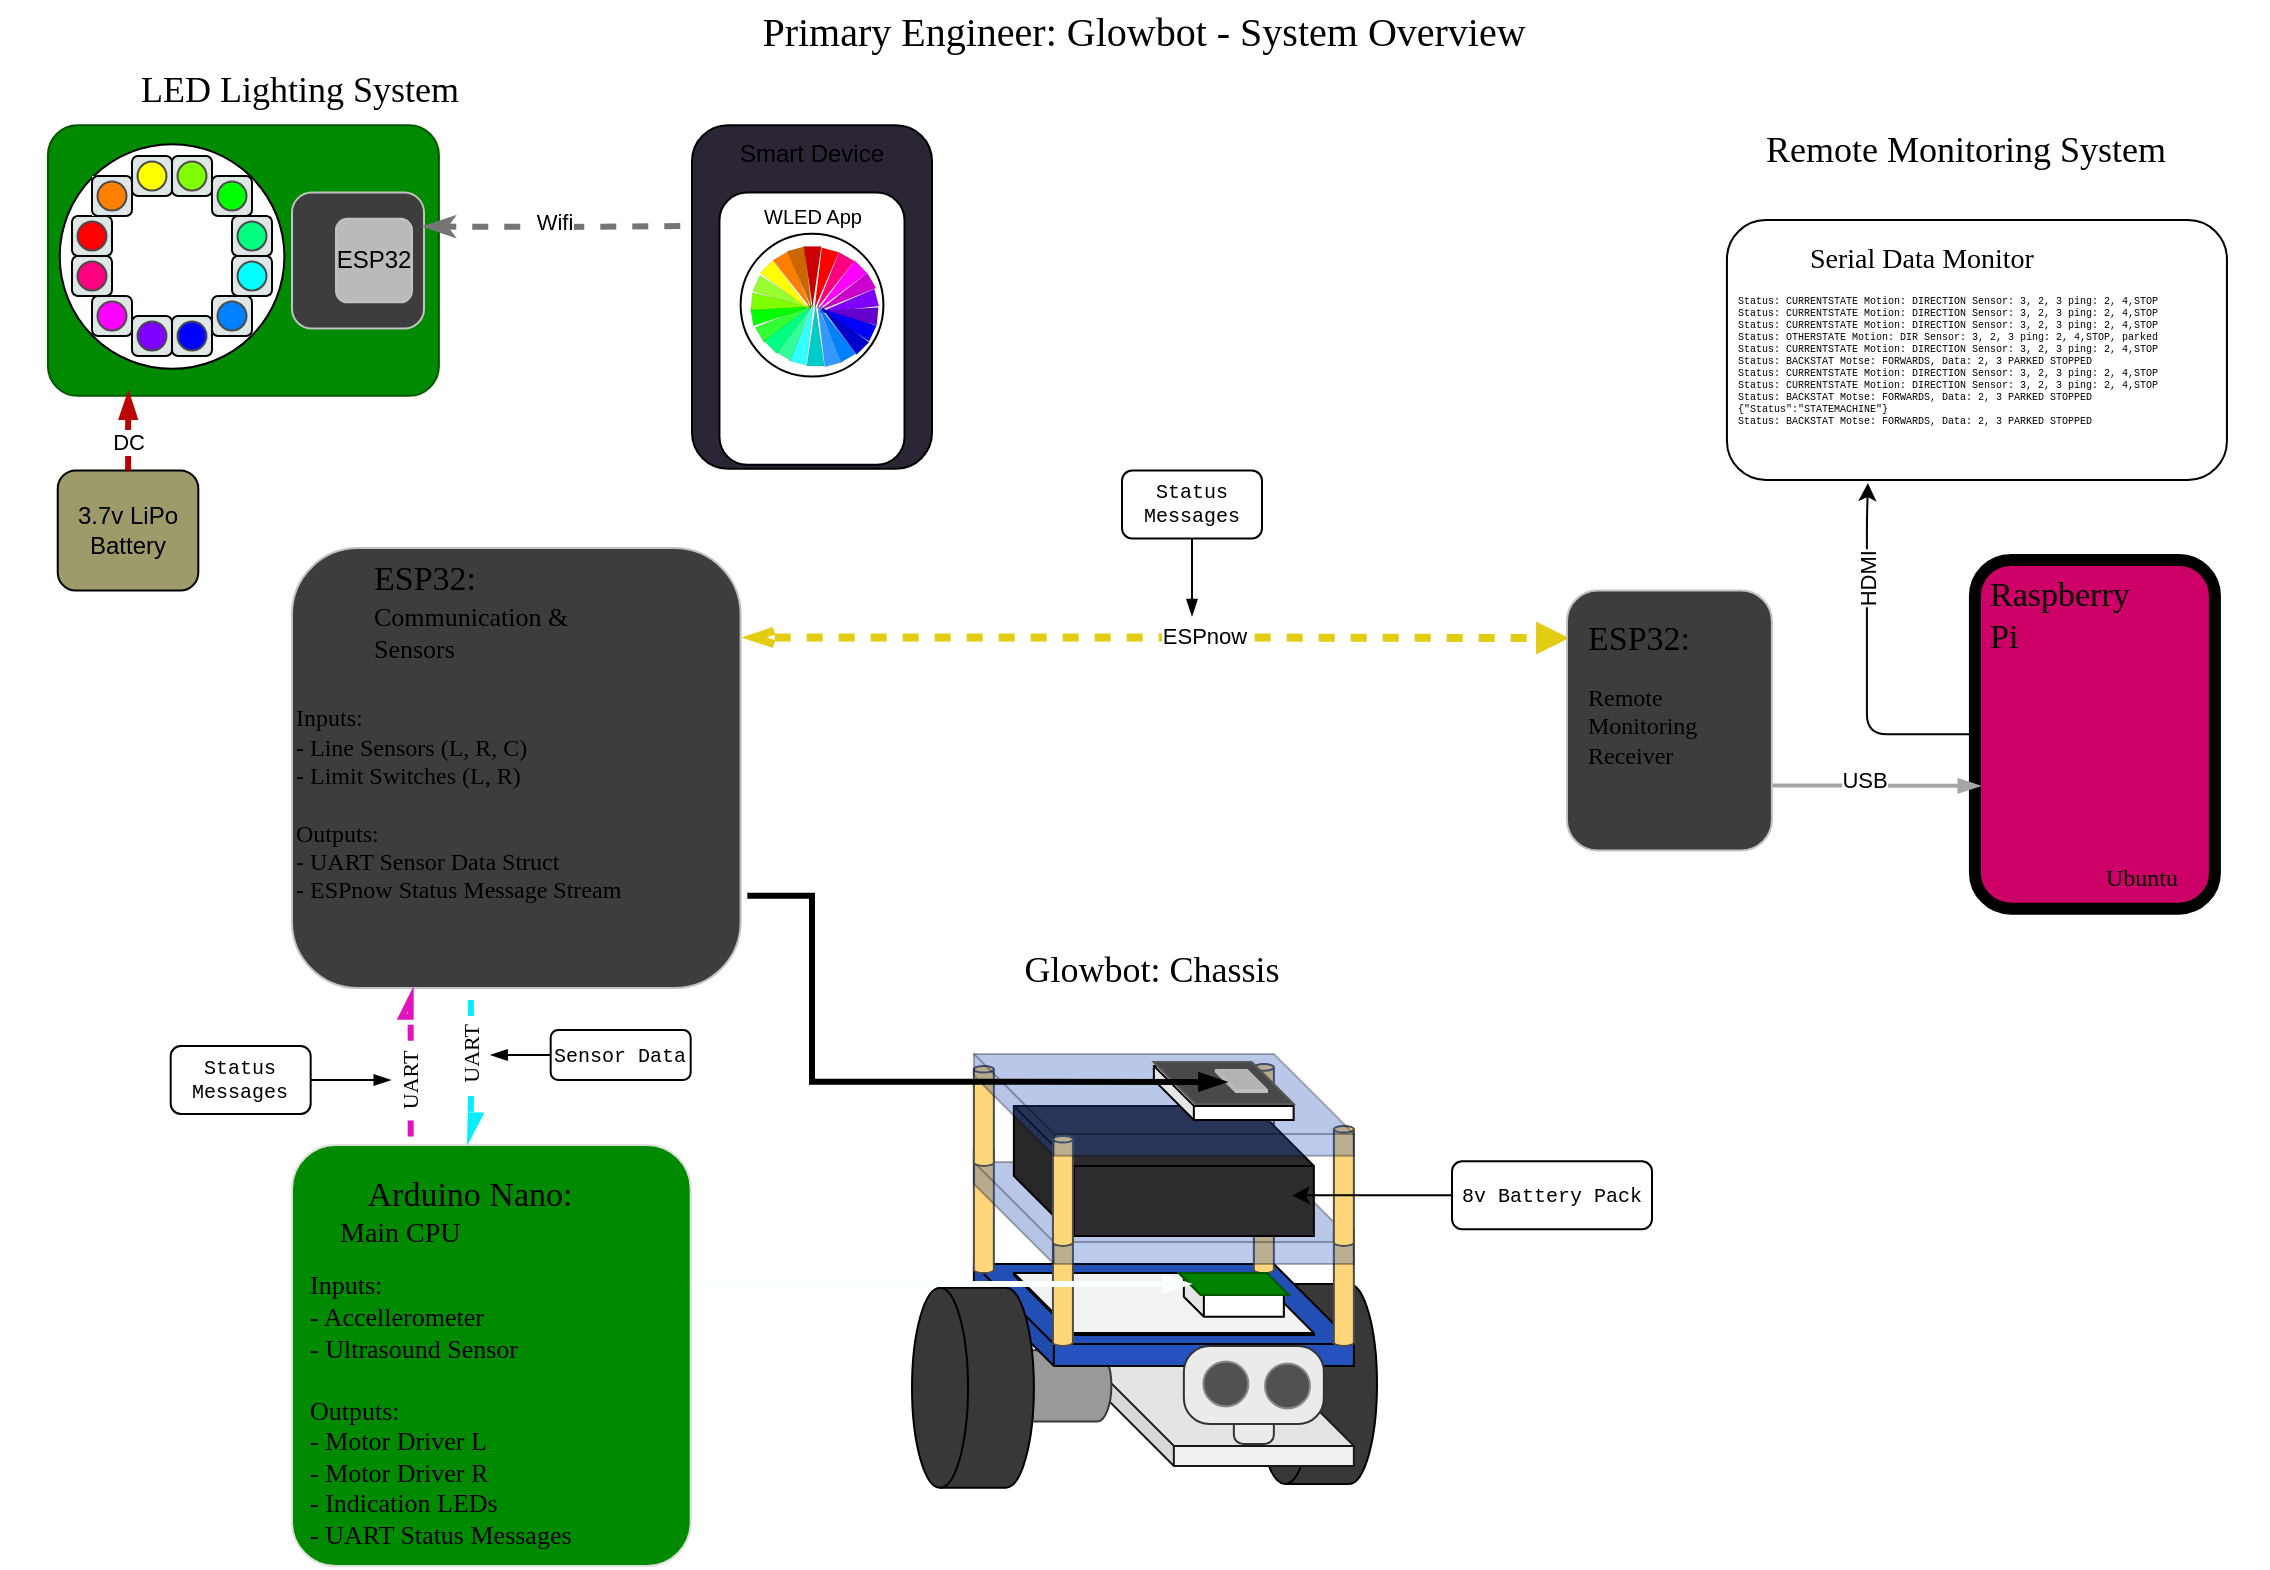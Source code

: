 <mxfile version="24.4.6" type="device">
  <diagram name="Page-1" id="kp0JC-Of2aQB0llJ-Caa">
    <mxGraphModel dx="2060" dy="1190" grid="1" gridSize="10" guides="1" tooltips="1" connect="1" arrows="1" fold="1" page="1" pageScale="1" pageWidth="1169" pageHeight="827" math="0" shadow="0">
      <root>
        <mxCell id="0" />
        <mxCell id="1" parent="0" />
        <mxCell id="7EvMhhE8N4hQV2VRQOdt-39" value="Glowbot: Chassis" style="text;html=1;align=center;verticalAlign=middle;whiteSpace=wrap;rounded=0;fontSize=18;fontFamily=Lucida Console;" parent="1" vertex="1">
          <mxGeometry x="490" y="480.0" width="220.12" height="30" as="geometry" />
        </mxCell>
        <mxCell id="7EvMhhE8N4hQV2VRQOdt-40" value="Remote Monitoring System" style="text;html=1;align=center;verticalAlign=middle;whiteSpace=wrap;rounded=0;fontSize=18;fontFamily=Lucida Console;" parent="1" vertex="1">
          <mxGeometry x="857.47" y="70" width="300" height="30" as="geometry" />
        </mxCell>
        <mxCell id="7EvMhhE8N4hQV2VRQOdt-41" value="" style="rounded=1;whiteSpace=wrap;html=1;fillColor=#008a00;fontColor=#ffffff;strokeColor=#dedede;arcSize=11;" parent="1" vertex="1">
          <mxGeometry x="170" y="582.53" width="199.34" height="210.53" as="geometry" />
        </mxCell>
        <mxCell id="7EvMhhE8N4hQV2VRQOdt-42" value="Arduino Nano:" style="text;html=1;align=center;verticalAlign=middle;whiteSpace=wrap;rounded=0;fontSize=17;fontFamily=Lucida Console;" parent="1" vertex="1">
          <mxGeometry x="179.34" y="592.64" width="160.06" height="30" as="geometry" />
        </mxCell>
        <mxCell id="7EvMhhE8N4hQV2VRQOdt-43" value="Inputs:&lt;div style=&quot;font-size: 13px;&quot;&gt;- Accellerometer&lt;/div&gt;&lt;div style=&quot;font-size: 13px;&quot;&gt;- Ultrasound Sensor&lt;/div&gt;&lt;div style=&quot;font-size: 13px;&quot;&gt;&lt;br&gt;&lt;/div&gt;&lt;div style=&quot;font-size: 13px;&quot;&gt;Outputs:&lt;/div&gt;&lt;div style=&quot;font-size: 13px;&quot;&gt;- Motor Driver L&lt;/div&gt;&lt;div style=&quot;font-size: 13px;&quot;&gt;- Motor Driver R&lt;/div&gt;&lt;div style=&quot;font-size: 13px;&quot;&gt;- Indication LEDs&lt;/div&gt;&lt;div style=&quot;font-size: 13px;&quot;&gt;- UART Status Messages&lt;/div&gt;" style="text;html=1;align=left;verticalAlign=middle;whiteSpace=wrap;rounded=0;fontSize=13;fontFamily=Lucida Console;" parent="1" vertex="1">
          <mxGeometry x="176.83" y="647.7" width="180" height="135.25" as="geometry" />
        </mxCell>
        <mxCell id="7EvMhhE8N4hQV2VRQOdt-75" style="edgeStyle=orthogonalEdgeStyle;rounded=1;orthogonalLoop=1;jettySize=auto;html=1;exitX=1.01;exitY=0.203;exitDx=0;exitDy=0;entryX=0.01;entryY=0.183;entryDx=0;entryDy=0;exitPerimeter=0;entryPerimeter=0;strokeWidth=4;endArrow=block;endFill=1;startArrow=openThin;startFill=0;strokeColor=#E2CD12;jumpStyle=none;curved=0;flowAnimation=1;shadow=0;" parent="1" source="7EvMhhE8N4hQV2VRQOdt-44" target="7EvMhhE8N4hQV2VRQOdt-56" edge="1">
          <mxGeometry relative="1" as="geometry">
            <mxPoint x="787.47" y="339" as="targetPoint" />
          </mxGeometry>
        </mxCell>
        <mxCell id="7EvMhhE8N4hQV2VRQOdt-76" value="ESPnow" style="edgeLabel;html=1;align=center;verticalAlign=middle;resizable=0;points=[];" parent="7EvMhhE8N4hQV2VRQOdt-75" vertex="1" connectable="0">
          <mxGeometry x="0.116" y="1" relative="1" as="geometry">
            <mxPoint as="offset" />
          </mxGeometry>
        </mxCell>
        <mxCell id="7EvMhhE8N4hQV2VRQOdt-44" value="" style="rounded=1;whiteSpace=wrap;html=1;strokeColor=#C2C2C2;fillColor=#3D3D3D;" parent="1" vertex="1">
          <mxGeometry x="170" y="284.06" width="224.31" height="220" as="geometry" />
        </mxCell>
        <mxCell id="7EvMhhE8N4hQV2VRQOdt-45" value="ESP32:&amp;nbsp;" style="text;html=1;align=left;verticalAlign=middle;whiteSpace=wrap;rounded=0;fontSize=17;fontFamily=Lucida Console;" parent="1" vertex="1">
          <mxGeometry x="209.34" y="284.7" width="114.97" height="30" as="geometry" />
        </mxCell>
        <mxCell id="7EvMhhE8N4hQV2VRQOdt-46" value="Main CPU" style="text;html=1;align=left;verticalAlign=middle;whiteSpace=wrap;rounded=0;fontSize=14;fontFamily=Lucida Console;" parent="1" vertex="1">
          <mxGeometry x="192" y="616.64" width="100" height="20.53" as="geometry" />
        </mxCell>
        <mxCell id="7EvMhhE8N4hQV2VRQOdt-47" value="Communication &amp;amp; Sensors" style="text;html=1;align=left;verticalAlign=middle;whiteSpace=wrap;rounded=0;fontSize=13;fontFamily=Lucida Console;" parent="1" vertex="1">
          <mxGeometry x="209.34" y="315.42" width="100" height="20.53" as="geometry" />
        </mxCell>
        <mxCell id="7EvMhhE8N4hQV2VRQOdt-48" value="&lt;font style=&quot;font-size: 12px;&quot;&gt;Inputs:&lt;/font&gt;&lt;div style=&quot;font-size: 12px;&quot;&gt;&lt;font style=&quot;font-size: 12px;&quot;&gt;- Line Sensors (L, R, C&lt;/font&gt;&lt;span style=&quot;background-color: initial;&quot;&gt;)&lt;/span&gt;&lt;/div&gt;&lt;div style=&quot;font-size: 12px;&quot;&gt;&lt;font style=&quot;font-size: 12px;&quot;&gt;- Limit Switches (L, R)&lt;/font&gt;&lt;/div&gt;&lt;div style=&quot;font-size: 12px;&quot;&gt;&lt;br style=&quot;font-size: 12px;&quot;&gt;&lt;/div&gt;&lt;div style=&quot;font-size: 12px;&quot;&gt;Outputs:&lt;/div&gt;&lt;div style=&quot;font-size: 12px;&quot;&gt;- UART Sensor Data Struct&lt;/div&gt;&lt;div style=&quot;font-size: 12px;&quot;&gt;- ESPnow Status Message Stream&lt;/div&gt;" style="text;html=1;align=left;verticalAlign=middle;whiteSpace=wrap;rounded=0;fontSize=12;fontFamily=Lucida Console;" parent="1" vertex="1">
          <mxGeometry x="170" y="344.75" width="225.33" height="135.25" as="geometry" />
        </mxCell>
        <mxCell id="7EvMhhE8N4hQV2VRQOdt-49" value="" style="rounded=1;whiteSpace=wrap;html=1;" parent="1" vertex="1">
          <mxGeometry x="887.47" y="120" width="250" height="130" as="geometry" />
        </mxCell>
        <mxCell id="7EvMhhE8N4hQV2VRQOdt-50" value="Serial Data Monitor" style="text;html=1;align=left;verticalAlign=middle;whiteSpace=wrap;rounded=0;fontSize=14;fontFamily=Lucida Console;" parent="1" vertex="1">
          <mxGeometry x="927.47" y="130" width="190" height="20.53" as="geometry" />
        </mxCell>
        <mxCell id="7EvMhhE8N4hQV2VRQOdt-52" value="Status: CURRENTSTATE Motion: DIRECTION Sensor: 3, 2, 3 ping: 2, 4,STOP&lt;div&gt;Status: CURRENTSTATE Motion: DIRECTION Sensor: 3, 2, 3 ping: 2, 4,STOP&lt;br&gt;&lt;/div&gt;&lt;div&gt;Status: CURRENTSTATE Motion: DIRECTION Sensor: 3, 2, 3 ping: 2, 4,STOP&lt;br&gt;&lt;/div&gt;&lt;div&gt;Status: OTHERSTATE Motion: DIR Sensor: 3, 2, 3 ping: 2, 4,STOP, parked&lt;br&gt;&lt;/div&gt;&lt;div&gt;Status: CURRENTSTATE Motion: DIRECTION Sensor: 3, 2, 3 ping: 2, 4,STOP&lt;br&gt;&lt;/div&gt;&lt;div&gt;Status: BACKSTAT Motse: FORWARDS, Data: 2, 3 PARKED STOPPED&lt;/div&gt;&lt;div&gt;Status: CURRENTSTATE Motion: DIRECTION Sensor: 3, 2, 3 ping: 2, 4,STOP&lt;br&gt;&lt;/div&gt;&lt;div&gt;Status: CURRENTSTATE Motion: DIRECTION Sensor: 3, 2, 3 ping: 2, 4,STOP&lt;br&gt;Status: BACKSTAT Motse: FORWARDS, Data: 2, 3 PARKED STOPPED&lt;br&gt;&lt;/div&gt;&lt;div&gt;{&quot;Status&quot;:&quot;STATEMACHINE&quot;}&lt;/div&gt;&lt;div&gt;Status: BACKSTAT Motse: FORWARDS, Data: 2, 3 PARKED STOPPED&lt;br&gt;&lt;/div&gt;" style="text;html=1;align=left;verticalAlign=top;whiteSpace=wrap;rounded=0;fontFamily=Courier New;fontSize=5;" parent="1" vertex="1">
          <mxGeometry x="891.47" y="150.53" width="240" height="70" as="geometry" />
        </mxCell>
        <mxCell id="7EvMhhE8N4hQV2VRQOdt-53" value="" style="rounded=1;whiteSpace=wrap;html=1;fillColor=#CC0066;strokeWidth=6;" parent="1" vertex="1">
          <mxGeometry x="1011.47" y="290" width="120" height="174.32" as="geometry" />
        </mxCell>
        <mxCell id="7EvMhhE8N4hQV2VRQOdt-54" value="Raspberry&lt;div&gt;Pi&lt;/div&gt;" style="text;html=1;align=left;verticalAlign=middle;whiteSpace=wrap;rounded=0;fontSize=17;fontFamily=Lucida Console;" parent="1" vertex="1">
          <mxGeometry x="1017.47" y="305.26" width="100" height="25.95" as="geometry" />
        </mxCell>
        <mxCell id="7EvMhhE8N4hQV2VRQOdt-55" value="Ubuntu" style="text;html=1;align=left;verticalAlign=middle;whiteSpace=wrap;rounded=0;fontSize=12;fontFamily=Lucida Console;" parent="1" vertex="1">
          <mxGeometry x="1075.47" y="433.84" width="56" height="30" as="geometry" />
        </mxCell>
        <mxCell id="7EvMhhE8N4hQV2VRQOdt-77" style="edgeStyle=orthogonalEdgeStyle;rounded=1;orthogonalLoop=1;jettySize=auto;html=1;exitX=1;exitY=0.75;exitDx=0;exitDy=0;curved=0;strokeWidth=2;endArrow=blockThin;endFill=1;entryX=0.021;entryY=0.648;entryDx=0;entryDy=0;entryPerimeter=0;strokeColor=#A6A6A6;" parent="1" source="7EvMhhE8N4hQV2VRQOdt-56" target="7EvMhhE8N4hQV2VRQOdt-53" edge="1">
          <mxGeometry relative="1" as="geometry" />
        </mxCell>
        <mxCell id="7EvMhhE8N4hQV2VRQOdt-78" value="USB" style="edgeLabel;html=1;align=center;verticalAlign=middle;resizable=0;points=[];" parent="7EvMhhE8N4hQV2VRQOdt-77" vertex="1" connectable="0">
          <mxGeometry x="-0.098" y="2" relative="1" as="geometry">
            <mxPoint x="-1" y="-1" as="offset" />
          </mxGeometry>
        </mxCell>
        <mxCell id="7EvMhhE8N4hQV2VRQOdt-56" value="" style="rounded=1;whiteSpace=wrap;html=1;strokeColor=#C2C2C2;fillColor=#3D3D3D;" parent="1" vertex="1">
          <mxGeometry x="807.47" y="305.26" width="102.48" height="130" as="geometry" />
        </mxCell>
        <mxCell id="7EvMhhE8N4hQV2VRQOdt-57" value="ESP32:&amp;nbsp;" style="text;html=1;align=left;verticalAlign=middle;whiteSpace=wrap;rounded=0;fontSize=17;fontFamily=Lucida Console;" parent="1" vertex="1">
          <mxGeometry x="816.23" y="315.26" width="84.97" height="30" as="geometry" />
        </mxCell>
        <mxCell id="7EvMhhE8N4hQV2VRQOdt-58" value="Remote Monitoring Receiver" style="text;html=1;align=left;verticalAlign=middle;whiteSpace=wrap;rounded=0;fontSize=12;fontFamily=Lucida Console;" parent="1" vertex="1">
          <mxGeometry x="816.23" y="345.26" width="90" height="54.58" as="geometry" />
        </mxCell>
        <mxCell id="7EvMhhE8N4hQV2VRQOdt-61" value="" style="rounded=1;whiteSpace=wrap;html=1;fillColor=#008a00;fontColor=#ffffff;strokeColor=#005700;arcSize=11;" parent="1" vertex="1">
          <mxGeometry x="47.97" y="72.63" width="195.47" height="135.27" as="geometry" />
        </mxCell>
        <mxCell id="7EvMhhE8N4hQV2VRQOdt-62" value="" style="ellipse;whiteSpace=wrap;html=1;aspect=fixed;" parent="1" vertex="1">
          <mxGeometry x="53.87" y="82.1" width="112.33" height="112.33" as="geometry" />
        </mxCell>
        <mxCell id="7EvMhhE8N4hQV2VRQOdt-63" value="3.7v LiPo Battery" style="rounded=1;whiteSpace=wrap;html=1;fillColor=#9E9B6B;" parent="1" vertex="1">
          <mxGeometry x="52.87" y="245.26" width="70.29" height="60" as="geometry" />
        </mxCell>
        <mxCell id="7EvMhhE8N4hQV2VRQOdt-68" value="UART" style="edgeStyle=orthogonalEdgeStyle;rounded=0;orthogonalLoop=1;jettySize=auto;html=1;entryX=0.439;entryY=1.002;entryDx=0;entryDy=0;entryPerimeter=0;strokeWidth=3;strokeColor=#e212bc;endArrow=async;endFill=0;fontFamily=Lucida Console;horizontal=0;curved=1;flowAnimation=1;" parent="1" edge="1">
          <mxGeometry x="-0.127" relative="1" as="geometry">
            <mxPoint x="229.342" y="584.12" as="sourcePoint" />
            <mxPoint x="229.342" y="506" as="targetPoint" />
            <mxPoint as="offset" />
          </mxGeometry>
        </mxCell>
        <mxCell id="7EvMhhE8N4hQV2VRQOdt-69" value="UART" style="edgeStyle=orthogonalEdgeStyle;rounded=0;orthogonalLoop=1;jettySize=auto;html=1;strokeWidth=3;strokeColor=#05EEFF;endArrow=async;endFill=0;fontFamily=Lucida Console;horizontal=0;curved=1;exitX=0.25;exitY=1;exitDx=0;exitDy=0;flowAnimation=1;" parent="1" edge="1">
          <mxGeometry x="-0.127" relative="1" as="geometry">
            <mxPoint x="259.322" y="503.97" as="sourcePoint" />
            <mxPoint x="259.08" y="580" as="targetPoint" />
            <mxPoint as="offset" />
          </mxGeometry>
        </mxCell>
        <mxCell id="7EvMhhE8N4hQV2VRQOdt-71" style="edgeStyle=orthogonalEdgeStyle;rounded=0;orthogonalLoop=1;jettySize=auto;html=1;endArrow=blockThin;endFill=1;" parent="1" source="7EvMhhE8N4hQV2VRQOdt-70" edge="1">
          <mxGeometry relative="1" as="geometry">
            <mxPoint x="219.34" y="550" as="targetPoint" />
          </mxGeometry>
        </mxCell>
        <mxCell id="7EvMhhE8N4hQV2VRQOdt-70" value="Status Messages" style="rounded=1;whiteSpace=wrap;html=1;fontFamily=Courier New;fontSize=10;" parent="1" vertex="1">
          <mxGeometry x="109.34" y="533" width="70" height="34" as="geometry" />
        </mxCell>
        <mxCell id="7EvMhhE8N4hQV2VRQOdt-74" style="edgeStyle=orthogonalEdgeStyle;rounded=0;orthogonalLoop=1;jettySize=auto;html=1;strokeColor=default;align=center;verticalAlign=middle;fontFamily=Helvetica;fontSize=11;fontColor=default;labelBackgroundColor=default;endArrow=blockThin;endFill=1;" parent="1" source="7EvMhhE8N4hQV2VRQOdt-72" edge="1">
          <mxGeometry relative="1" as="geometry">
            <mxPoint x="269.34" y="537.5" as="targetPoint" />
          </mxGeometry>
        </mxCell>
        <mxCell id="7EvMhhE8N4hQV2VRQOdt-72" value="Sensor Data" style="rounded=1;whiteSpace=wrap;html=1;fontFamily=Courier New;fontSize=10;" parent="1" vertex="1">
          <mxGeometry x="299.34" y="525" width="70" height="25" as="geometry" />
        </mxCell>
        <mxCell id="7EvMhhE8N4hQV2VRQOdt-79" style="edgeStyle=orthogonalEdgeStyle;rounded=1;orthogonalLoop=1;jettySize=auto;html=1;entryX=0.282;entryY=1.012;entryDx=0;entryDy=0;entryPerimeter=0;curved=0;" parent="1" source="7EvMhhE8N4hQV2VRQOdt-53" target="7EvMhhE8N4hQV2VRQOdt-49" edge="1">
          <mxGeometry relative="1" as="geometry">
            <Array as="points">
              <mxPoint x="957.47" y="377" />
              <mxPoint x="957.47" y="270" />
              <mxPoint x="958.47" y="270" />
            </Array>
          </mxGeometry>
        </mxCell>
        <mxCell id="7EvMhhE8N4hQV2VRQOdt-80" value="HDMI" style="edgeLabel;html=1;align=center;verticalAlign=middle;resizable=0;points=[];horizontal=0;" parent="7EvMhhE8N4hQV2VRQOdt-79" vertex="1" connectable="0">
          <mxGeometry x="0.455" relative="1" as="geometry">
            <mxPoint as="offset" />
          </mxGeometry>
        </mxCell>
        <mxCell id="7EvMhhE8N4hQV2VRQOdt-81" value="" style="rounded=1;whiteSpace=wrap;html=1;strokeColor=#C2C2C2;fillColor=#3D3D3D;" parent="1" vertex="1">
          <mxGeometry x="170" y="106.27" width="66" height="68" as="geometry" />
        </mxCell>
        <mxCell id="7EvMhhE8N4hQV2VRQOdt-82" value="ESP32" style="rounded=1;whiteSpace=wrap;html=1;strokeColor=#C2C2C2;fillColor=#BABABA;" parent="1" vertex="1">
          <mxGeometry x="192" y="119.4" width="38" height="41.73" as="geometry" />
        </mxCell>
        <mxCell id="7EvMhhE8N4hQV2VRQOdt-83" value="LED Lighting System" style="text;html=1;align=center;verticalAlign=middle;whiteSpace=wrap;rounded=0;fontSize=18;fontFamily=Lucida Console;" parent="1" vertex="1">
          <mxGeometry x="24.31" y="40" width="300" height="30" as="geometry" />
        </mxCell>
        <mxCell id="7EvMhhE8N4hQV2VRQOdt-159" style="edgeStyle=orthogonalEdgeStyle;rounded=0;orthogonalLoop=1;jettySize=auto;html=1;entryX=1;entryY=0.25;entryDx=0;entryDy=0;strokeWidth=3;endArrow=classicThin;endFill=0;strokeColor=#757575;flowAnimation=1;" parent="1" target="7EvMhhE8N4hQV2VRQOdt-81" edge="1">
          <mxGeometry relative="1" as="geometry">
            <mxPoint x="370" y="123" as="sourcePoint" />
          </mxGeometry>
        </mxCell>
        <mxCell id="7EvMhhE8N4hQV2VRQOdt-160" value="Wifi" style="edgeLabel;html=1;align=center;verticalAlign=middle;resizable=0;points=[];" parent="7EvMhhE8N4hQV2VRQOdt-159" vertex="1" connectable="0">
          <mxGeometry x="0.44" y="1" relative="1" as="geometry">
            <mxPoint x="27" y="-4" as="offset" />
          </mxGeometry>
        </mxCell>
        <mxCell id="7EvMhhE8N4hQV2VRQOdt-84" value="Smart Device" style="rounded=1;whiteSpace=wrap;html=1;align=center;verticalAlign=top;fillColor=#2C2536;" parent="1" vertex="1">
          <mxGeometry x="370" y="72.63" width="120" height="171.73" as="geometry" />
        </mxCell>
        <mxCell id="7EvMhhE8N4hQV2VRQOdt-85" value="WLED App" style="rounded=1;whiteSpace=wrap;html=1;verticalAlign=top;fontSize=10;" parent="1" vertex="1">
          <mxGeometry x="383.73" y="106.29" width="92.53" height="136.07" as="geometry" />
        </mxCell>
        <mxCell id="7EvMhhE8N4hQV2VRQOdt-86" value="" style="ellipse;whiteSpace=wrap;html=1;aspect=fixed;" parent="1" vertex="1">
          <mxGeometry x="394.31" y="126.86" width="71.4" height="71.4" as="geometry" />
        </mxCell>
        <mxCell id="7EvMhhE8N4hQV2VRQOdt-89" value="" style="group" parent="1" vertex="1" connectable="0">
          <mxGeometry x="60" y="118" width="20" height="20" as="geometry" />
        </mxCell>
        <mxCell id="7EvMhhE8N4hQV2VRQOdt-88" value="" style="rounded=1;whiteSpace=wrap;html=1;fillColor=#DEE6E6;" parent="7EvMhhE8N4hQV2VRQOdt-89" vertex="1">
          <mxGeometry width="20" height="20" as="geometry" />
        </mxCell>
        <mxCell id="7EvMhhE8N4hQV2VRQOdt-87" value="" style="ellipse;whiteSpace=wrap;html=1;aspect=fixed;fillColor=#FF0000;fontColor=#ffffff;strokeColor=#4a4a4a;" parent="7EvMhhE8N4hQV2VRQOdt-89" vertex="1">
          <mxGeometry x="2.77" y="2.77" width="14.47" height="14.47" as="geometry" />
        </mxCell>
        <mxCell id="7EvMhhE8N4hQV2VRQOdt-90" value="" style="group;fillColor=default;" parent="1" vertex="1" connectable="0">
          <mxGeometry x="70" y="98" width="20" height="20" as="geometry" />
        </mxCell>
        <mxCell id="7EvMhhE8N4hQV2VRQOdt-91" value="" style="rounded=1;whiteSpace=wrap;html=1;fillColor=#DEE6E6;" parent="7EvMhhE8N4hQV2VRQOdt-90" vertex="1">
          <mxGeometry width="20" height="20" as="geometry" />
        </mxCell>
        <mxCell id="7EvMhhE8N4hQV2VRQOdt-92" value="" style="ellipse;whiteSpace=wrap;html=1;aspect=fixed;fillColor=#FF8000;fontColor=#ffffff;strokeColor=#4a4a4a;" parent="7EvMhhE8N4hQV2VRQOdt-90" vertex="1">
          <mxGeometry x="2.77" y="2.77" width="14.47" height="14.47" as="geometry" />
        </mxCell>
        <mxCell id="7EvMhhE8N4hQV2VRQOdt-93" value="" style="group" parent="1" vertex="1" connectable="0">
          <mxGeometry x="90" y="88" width="20" height="20" as="geometry" />
        </mxCell>
        <mxCell id="7EvMhhE8N4hQV2VRQOdt-94" value="" style="rounded=1;whiteSpace=wrap;html=1;fillColor=#DEE6E6;" parent="7EvMhhE8N4hQV2VRQOdt-93" vertex="1">
          <mxGeometry width="20" height="20" as="geometry" />
        </mxCell>
        <mxCell id="7EvMhhE8N4hQV2VRQOdt-95" value="" style="ellipse;whiteSpace=wrap;html=1;aspect=fixed;fillColor=#FFFF00;fontColor=#ffffff;strokeColor=#4a4a4a;" parent="7EvMhhE8N4hQV2VRQOdt-93" vertex="1">
          <mxGeometry x="2.77" y="2.77" width="14.47" height="14.47" as="geometry" />
        </mxCell>
        <mxCell id="7EvMhhE8N4hQV2VRQOdt-96" value="" style="group" parent="1" vertex="1" connectable="0">
          <mxGeometry x="110" y="88" width="20" height="20" as="geometry" />
        </mxCell>
        <mxCell id="7EvMhhE8N4hQV2VRQOdt-97" value="" style="rounded=1;whiteSpace=wrap;html=1;fillColor=#DEE6E6;" parent="7EvMhhE8N4hQV2VRQOdt-96" vertex="1">
          <mxGeometry width="20" height="20" as="geometry" />
        </mxCell>
        <mxCell id="7EvMhhE8N4hQV2VRQOdt-98" value="" style="ellipse;whiteSpace=wrap;html=1;aspect=fixed;fillColor=#80FF00;fontColor=#ffffff;strokeColor=#4a4a4a;" parent="7EvMhhE8N4hQV2VRQOdt-96" vertex="1">
          <mxGeometry x="2.77" y="2.77" width="14.47" height="14.47" as="geometry" />
        </mxCell>
        <mxCell id="7EvMhhE8N4hQV2VRQOdt-99" value="" style="group" parent="1" vertex="1" connectable="0">
          <mxGeometry x="130" y="98" width="20" height="20" as="geometry" />
        </mxCell>
        <mxCell id="7EvMhhE8N4hQV2VRQOdt-100" value="" style="rounded=1;whiteSpace=wrap;html=1;fillColor=#DEE6E6;" parent="7EvMhhE8N4hQV2VRQOdt-99" vertex="1">
          <mxGeometry width="20" height="20" as="geometry" />
        </mxCell>
        <mxCell id="7EvMhhE8N4hQV2VRQOdt-101" value="" style="ellipse;whiteSpace=wrap;html=1;aspect=fixed;fillColor=#00FF00;fontColor=#ffffff;strokeColor=#4a4a4a;" parent="7EvMhhE8N4hQV2VRQOdt-99" vertex="1">
          <mxGeometry x="2.77" y="2.77" width="14.47" height="14.47" as="geometry" />
        </mxCell>
        <mxCell id="7EvMhhE8N4hQV2VRQOdt-102" value="" style="group" parent="1" vertex="1" connectable="0">
          <mxGeometry x="140" y="118" width="20" height="20" as="geometry" />
        </mxCell>
        <mxCell id="7EvMhhE8N4hQV2VRQOdt-103" value="" style="rounded=1;whiteSpace=wrap;html=1;fillColor=#DEE6E6;" parent="7EvMhhE8N4hQV2VRQOdt-102" vertex="1">
          <mxGeometry width="20" height="20" as="geometry" />
        </mxCell>
        <mxCell id="7EvMhhE8N4hQV2VRQOdt-104" value="" style="ellipse;whiteSpace=wrap;html=1;aspect=fixed;fillColor=#00FF80;fontColor=#ffffff;strokeColor=#4a4a4a;" parent="7EvMhhE8N4hQV2VRQOdt-102" vertex="1">
          <mxGeometry x="2.77" y="2.77" width="14.47" height="14.47" as="geometry" />
        </mxCell>
        <mxCell id="7EvMhhE8N4hQV2VRQOdt-105" value="" style="group" parent="1" vertex="1" connectable="0">
          <mxGeometry x="140" y="138" width="20" height="20" as="geometry" />
        </mxCell>
        <mxCell id="7EvMhhE8N4hQV2VRQOdt-106" value="" style="rounded=1;whiteSpace=wrap;html=1;fillColor=#DEE6E6;" parent="7EvMhhE8N4hQV2VRQOdt-105" vertex="1">
          <mxGeometry width="20" height="20" as="geometry" />
        </mxCell>
        <mxCell id="7EvMhhE8N4hQV2VRQOdt-107" value="" style="ellipse;whiteSpace=wrap;html=1;aspect=fixed;fillColor=#00FFFF;fontColor=#ffffff;strokeColor=#4a4a4a;" parent="7EvMhhE8N4hQV2VRQOdt-105" vertex="1">
          <mxGeometry x="2.77" y="2.77" width="14.47" height="14.47" as="geometry" />
        </mxCell>
        <mxCell id="7EvMhhE8N4hQV2VRQOdt-108" value="" style="group" parent="1" vertex="1" connectable="0">
          <mxGeometry x="130" y="158" width="20" height="20" as="geometry" />
        </mxCell>
        <mxCell id="7EvMhhE8N4hQV2VRQOdt-109" value="" style="rounded=1;whiteSpace=wrap;html=1;fillColor=#DEE6E6;" parent="7EvMhhE8N4hQV2VRQOdt-108" vertex="1">
          <mxGeometry width="20" height="20" as="geometry" />
        </mxCell>
        <mxCell id="7EvMhhE8N4hQV2VRQOdt-110" value="" style="ellipse;whiteSpace=wrap;html=1;aspect=fixed;fillColor=#007FFF;fontColor=#ffffff;strokeColor=#4a4a4a;" parent="7EvMhhE8N4hQV2VRQOdt-108" vertex="1">
          <mxGeometry x="2.77" y="2.77" width="14.47" height="14.47" as="geometry" />
        </mxCell>
        <mxCell id="7EvMhhE8N4hQV2VRQOdt-111" value="" style="group" parent="1" vertex="1" connectable="0">
          <mxGeometry x="110" y="168" width="20" height="20" as="geometry" />
        </mxCell>
        <mxCell id="7EvMhhE8N4hQV2VRQOdt-112" value="" style="rounded=1;whiteSpace=wrap;html=1;fillColor=#DEE6E6;" parent="7EvMhhE8N4hQV2VRQOdt-111" vertex="1">
          <mxGeometry width="20" height="20" as="geometry" />
        </mxCell>
        <mxCell id="7EvMhhE8N4hQV2VRQOdt-113" value="" style="ellipse;whiteSpace=wrap;html=1;aspect=fixed;fillColor=#0000FF;fontColor=#ffffff;strokeColor=#4a4a4a;" parent="7EvMhhE8N4hQV2VRQOdt-111" vertex="1">
          <mxGeometry x="2.77" y="2.77" width="14.47" height="14.47" as="geometry" />
        </mxCell>
        <mxCell id="7EvMhhE8N4hQV2VRQOdt-114" value="" style="group" parent="1" vertex="1" connectable="0">
          <mxGeometry x="90" y="168" width="20" height="20" as="geometry" />
        </mxCell>
        <mxCell id="7EvMhhE8N4hQV2VRQOdt-115" value="" style="rounded=1;whiteSpace=wrap;html=1;fillColor=#DEE6E6;" parent="7EvMhhE8N4hQV2VRQOdt-114" vertex="1">
          <mxGeometry width="20" height="20" as="geometry" />
        </mxCell>
        <mxCell id="7EvMhhE8N4hQV2VRQOdt-116" value="" style="ellipse;whiteSpace=wrap;html=1;aspect=fixed;fillColor=#7F00FF;fontColor=#ffffff;strokeColor=#4a4a4a;" parent="7EvMhhE8N4hQV2VRQOdt-114" vertex="1">
          <mxGeometry x="2.77" y="2.77" width="14.47" height="14.47" as="geometry" />
        </mxCell>
        <mxCell id="7EvMhhE8N4hQV2VRQOdt-117" value="" style="group" parent="1" vertex="1" connectable="0">
          <mxGeometry x="70" y="158" width="20" height="20" as="geometry" />
        </mxCell>
        <mxCell id="7EvMhhE8N4hQV2VRQOdt-118" value="" style="rounded=1;whiteSpace=wrap;html=1;fillColor=#DEE6E6;" parent="7EvMhhE8N4hQV2VRQOdt-117" vertex="1">
          <mxGeometry width="20" height="20" as="geometry" />
        </mxCell>
        <mxCell id="7EvMhhE8N4hQV2VRQOdt-119" value="" style="ellipse;whiteSpace=wrap;html=1;aspect=fixed;fillColor=#FF00FF;fontColor=#ffffff;strokeColor=#4a4a4a;" parent="7EvMhhE8N4hQV2VRQOdt-117" vertex="1">
          <mxGeometry x="2.77" y="2.77" width="14.47" height="14.47" as="geometry" />
        </mxCell>
        <mxCell id="7EvMhhE8N4hQV2VRQOdt-121" value="" style="group" parent="1" vertex="1" connectable="0">
          <mxGeometry x="60" y="138" width="20" height="20" as="geometry" />
        </mxCell>
        <mxCell id="7EvMhhE8N4hQV2VRQOdt-122" value="" style="rounded=1;whiteSpace=wrap;html=1;fillColor=#DEE6E6;" parent="7EvMhhE8N4hQV2VRQOdt-121" vertex="1">
          <mxGeometry width="20" height="20" as="geometry" />
        </mxCell>
        <mxCell id="7EvMhhE8N4hQV2VRQOdt-123" value="" style="ellipse;whiteSpace=wrap;html=1;aspect=fixed;fillColor=#FF0080;fontColor=#ffffff;strokeColor=#4a4a4a;" parent="7EvMhhE8N4hQV2VRQOdt-121" vertex="1">
          <mxGeometry x="2.77" y="2.77" width="14.47" height="14.47" as="geometry" />
        </mxCell>
        <mxCell id="7EvMhhE8N4hQV2VRQOdt-124" style="edgeStyle=orthogonalEdgeStyle;rounded=0;orthogonalLoop=1;jettySize=auto;html=1;entryX=0.206;entryY=0.987;entryDx=0;entryDy=0;entryPerimeter=0;endArrow=blockThin;endFill=1;strokeColor=#bb0202;strokeWidth=3;" parent="1" source="7EvMhhE8N4hQV2VRQOdt-63" target="7EvMhhE8N4hQV2VRQOdt-61" edge="1">
          <mxGeometry relative="1" as="geometry" />
        </mxCell>
        <mxCell id="7EvMhhE8N4hQV2VRQOdt-125" value="DC" style="edgeLabel;html=1;align=center;verticalAlign=middle;resizable=0;points=[];" parent="7EvMhhE8N4hQV2VRQOdt-124" vertex="1" connectable="0">
          <mxGeometry x="-0.257" relative="1" as="geometry">
            <mxPoint as="offset" />
          </mxGeometry>
        </mxCell>
        <mxCell id="7EvMhhE8N4hQV2VRQOdt-128" value="" style="verticalLabelPosition=bottom;verticalAlign=top;html=1;shape=mxgraph.basic.acute_triangle;dx=0.5;rotation=105;direction=south;fillColor=#FF0000;strokeWidth=0;" parent="1" vertex="1">
          <mxGeometry x="419.99" y="144.89" width="30.03" height="8.75" as="geometry" />
        </mxCell>
        <mxCell id="7EvMhhE8N4hQV2VRQOdt-132" value="" style="verticalLabelPosition=bottom;verticalAlign=top;html=1;shape=mxgraph.basic.acute_triangle;dx=0.5;rotation=-240;direction=south;fillColor=#FF0080;strokeWidth=0;" parent="1" vertex="1">
          <mxGeometry x="424.53" y="146.74" width="30.03" height="8.75" as="geometry" />
        </mxCell>
        <mxCell id="7EvMhhE8N4hQV2VRQOdt-133" value="" style="verticalLabelPosition=bottom;verticalAlign=top;html=1;shape=mxgraph.basic.acute_triangle;dx=0.5;rotation=-210;direction=south;strokeWidth=0;fillColor=#CC00CC;" parent="1" vertex="1">
          <mxGeometry x="431.53" y="153.12" width="30.03" height="8.75" as="geometry" />
        </mxCell>
        <mxCell id="7EvMhhE8N4hQV2VRQOdt-134" value="" style="verticalLabelPosition=bottom;verticalAlign=top;html=1;shape=mxgraph.basic.acute_triangle;dx=0.5;rotation=-225;direction=south;strokeWidth=0;fillColor=#FF00FF;" parent="1" vertex="1">
          <mxGeometry x="428.53" y="149.36" width="30.03" height="8.75" as="geometry" />
        </mxCell>
        <mxCell id="7EvMhhE8N4hQV2VRQOdt-135" value="" style="verticalLabelPosition=bottom;verticalAlign=top;html=1;shape=mxgraph.basic.acute_triangle;dx=0.5;rotation=-195;direction=south;strokeWidth=0;fillColor=#7F00FF;" parent="1" vertex="1">
          <mxGeometry x="432.53" y="157.99" width="30.03" height="8.75" as="geometry" />
        </mxCell>
        <mxCell id="7EvMhhE8N4hQV2VRQOdt-136" value="" style="verticalLabelPosition=bottom;verticalAlign=top;html=1;shape=mxgraph.basic.acute_triangle;dx=0.5;rotation=-175;direction=south;fillColor=#6600CC;strokeWidth=0;" parent="1" vertex="1">
          <mxGeometry x="432.53" y="162.19" width="30.03" height="8.75" as="geometry" />
        </mxCell>
        <mxCell id="7EvMhhE8N4hQV2VRQOdt-137" value="" style="verticalLabelPosition=bottom;verticalAlign=top;html=1;shape=mxgraph.basic.acute_triangle;dx=0.5;rotation=-155;direction=south;fillColor=#0000FF;strokeWidth=0;" parent="1" vertex="1">
          <mxGeometry x="431.53" y="165.74" width="30.03" height="8.75" as="geometry" />
        </mxCell>
        <mxCell id="7EvMhhE8N4hQV2VRQOdt-138" value="" style="verticalLabelPosition=bottom;verticalAlign=top;html=1;shape=mxgraph.basic.acute_triangle;dx=0.5;rotation=-135;direction=south;fillColor=#0000CC;strokeWidth=0;" parent="1" vertex="1">
          <mxGeometry x="429.53" y="168.95" width="30.03" height="8.75" as="geometry" />
        </mxCell>
        <mxCell id="7EvMhhE8N4hQV2VRQOdt-140" value="" style="verticalLabelPosition=bottom;verticalAlign=top;html=1;shape=mxgraph.basic.acute_triangle;dx=0.5;rotation=-120;direction=south;strokeWidth=0;fillColor=#007FFF;" parent="1" vertex="1">
          <mxGeometry x="425.53" y="171.36" width="30.03" height="8.75" as="geometry" />
        </mxCell>
        <mxCell id="7EvMhhE8N4hQV2VRQOdt-141" value="" style="verticalLabelPosition=bottom;verticalAlign=top;html=1;shape=mxgraph.basic.acute_triangle;dx=0.5;rotation=-105;direction=south;fillColor=#3399FF;strokeWidth=0;" parent="1" vertex="1">
          <mxGeometry x="421.53" y="173.11" width="30.03" height="8.75" as="geometry" />
        </mxCell>
        <mxCell id="7EvMhhE8N4hQV2VRQOdt-145" value="" style="verticalLabelPosition=bottom;verticalAlign=top;html=1;shape=mxgraph.basic.acute_triangle;dx=0.5;rotation=-90;direction=south;strokeWidth=0;fillColor=#00CCCC;" parent="1" vertex="1">
          <mxGeometry x="416.529" y="173.36" width="30.03" height="8.75" as="geometry" />
        </mxCell>
        <mxCell id="7EvMhhE8N4hQV2VRQOdt-146" value="" style="verticalLabelPosition=bottom;verticalAlign=top;html=1;shape=mxgraph.basic.acute_triangle;dx=0.5;rotation=-75;direction=south;strokeWidth=0;fillColor=#33FFFF;" parent="1" vertex="1">
          <mxGeometry x="411.529" y="172.36" width="30.03" height="8.75" as="geometry" />
        </mxCell>
        <mxCell id="7EvMhhE8N4hQV2VRQOdt-147" value="" style="verticalLabelPosition=bottom;verticalAlign=top;html=1;shape=mxgraph.basic.acute_triangle;dx=0.5;rotation=-420;direction=south;strokeWidth=0;fillColor=#33FF99;" parent="1" vertex="1">
          <mxGeometry x="407.529" y="170.36" width="30.03" height="8.75" as="geometry" />
        </mxCell>
        <mxCell id="7EvMhhE8N4hQV2VRQOdt-148" value="" style="verticalLabelPosition=bottom;verticalAlign=top;html=1;shape=mxgraph.basic.acute_triangle;dx=0.5;rotation=-390;direction=south;strokeWidth=0;fillColor=#33FF33;" parent="1" vertex="1">
          <mxGeometry x="401.529" y="165.36" width="30.03" height="8.75" as="geometry" />
        </mxCell>
        <mxCell id="7EvMhhE8N4hQV2VRQOdt-149" value="" style="verticalLabelPosition=bottom;verticalAlign=top;html=1;shape=mxgraph.basic.acute_triangle;dx=0.5;rotation=-405;direction=south;strokeWidth=0;fillColor=#00FF80;" parent="1" vertex="1">
          <mxGeometry x="404.529" y="168.36" width="30.03" height="8.75" as="geometry" />
        </mxCell>
        <mxCell id="7EvMhhE8N4hQV2VRQOdt-150" value="" style="verticalLabelPosition=bottom;verticalAlign=top;html=1;shape=mxgraph.basic.acute_triangle;dx=0.5;rotation=-370;direction=south;strokeWidth=0;fillColor=#00FF00;" parent="1" vertex="1">
          <mxGeometry x="399.529" y="161.36" width="30.03" height="8.75" as="geometry" />
        </mxCell>
        <mxCell id="7EvMhhE8N4hQV2VRQOdt-151" value="" style="verticalLabelPosition=bottom;verticalAlign=top;html=1;shape=mxgraph.basic.acute_triangle;dx=0.5;rotation=-355;direction=south;strokeWidth=0;fillColor=#80FF00;" parent="1" vertex="1">
          <mxGeometry x="399.529" y="157.36" width="30.03" height="8.75" as="geometry" />
        </mxCell>
        <mxCell id="7EvMhhE8N4hQV2VRQOdt-152" value="" style="verticalLabelPosition=bottom;verticalAlign=top;html=1;shape=mxgraph.basic.acute_triangle;dx=0.5;rotation=-335;direction=south;strokeWidth=0;fillColor=#99FF33;" parent="1" vertex="1">
          <mxGeometry x="400.529" y="153.36" width="30.03" height="8.75" as="geometry" />
        </mxCell>
        <mxCell id="7EvMhhE8N4hQV2VRQOdt-153" value="" style="verticalLabelPosition=bottom;verticalAlign=top;html=1;shape=mxgraph.basic.acute_triangle;dx=0.5;rotation=-315;direction=south;strokeWidth=0;fillColor=#FFFF00;" parent="1" vertex="1">
          <mxGeometry x="402.529" y="149.36" width="30.03" height="8.75" as="geometry" />
        </mxCell>
        <mxCell id="7EvMhhE8N4hQV2VRQOdt-154" value="" style="verticalLabelPosition=bottom;verticalAlign=top;html=1;shape=mxgraph.basic.acute_triangle;dx=0.5;rotation=60;direction=south;fillColor=#FF8000;strokeWidth=0;" parent="1" vertex="1">
          <mxGeometry x="406.529" y="146.36" width="30.03" height="8.75" as="geometry" />
        </mxCell>
        <mxCell id="7EvMhhE8N4hQV2VRQOdt-155" value="" style="verticalLabelPosition=bottom;verticalAlign=top;html=1;shape=mxgraph.basic.acute_triangle;dx=0.5;rotation=75;direction=south;fillColor=#CC6600;strokeWidth=0;" parent="1" vertex="1">
          <mxGeometry x="410.529" y="144.36" width="30.03" height="8.75" as="geometry" />
        </mxCell>
        <mxCell id="7EvMhhE8N4hQV2VRQOdt-156" value="" style="verticalLabelPosition=bottom;verticalAlign=top;html=1;shape=mxgraph.basic.acute_triangle;dx=0.5;rotation=90;direction=south;fillColor=#CC0000;strokeWidth=0;" parent="1" vertex="1">
          <mxGeometry x="414.999" y="143.61" width="30.03" height="8.75" as="geometry" />
        </mxCell>
        <mxCell id="7EvMhhE8N4hQV2VRQOdt-162" style="edgeStyle=orthogonalEdgeStyle;rounded=1;orthogonalLoop=1;jettySize=auto;html=1;exitX=0.5;exitY=1;exitDx=0;exitDy=0;endArrow=blockThin;endFill=1;curved=0;" parent="1" source="7EvMhhE8N4hQV2VRQOdt-161" edge="1">
          <mxGeometry relative="1" as="geometry">
            <mxPoint x="620" y="318" as="targetPoint" />
          </mxGeometry>
        </mxCell>
        <mxCell id="7EvMhhE8N4hQV2VRQOdt-161" value="Status Messages" style="rounded=1;whiteSpace=wrap;html=1;fontFamily=Courier New;fontSize=10;" parent="1" vertex="1">
          <mxGeometry x="585" y="245.26" width="70" height="34" as="geometry" />
        </mxCell>
        <mxCell id="7EvMhhE8N4hQV2VRQOdt-163" value="" style="group" parent="1" vertex="1" connectable="0">
          <mxGeometry x="480.005" y="536.94" width="232.495" height="216.925" as="geometry" />
        </mxCell>
        <mxCell id="7EvMhhE8N4hQV2VRQOdt-4" value="" style="shape=cylinder3;whiteSpace=wrap;html=1;boundedLbl=1;backgroundOutline=1;size=14;rotation=-90;strokeWidth=1;fillColor=#383838;" parent="7EvMhhE8N4hQV2VRQOdt-163" vertex="1">
          <mxGeometry x="152.495" y="135.06" width="100" height="60" as="geometry" />
        </mxCell>
        <mxCell id="7EvMhhE8N4hQV2VRQOdt-5" value="" style="shape=cylinder3;whiteSpace=wrap;html=1;boundedLbl=1;backgroundOutline=1;size=7.12;rotation=-90;fillColor=#6B6B6B;strokeColor=#454545;" parent="7EvMhhE8N4hQV2VRQOdt-163" vertex="1">
          <mxGeometry x="152.175" y="137.25" width="35.63" height="57.5" as="geometry" />
        </mxCell>
        <mxCell id="7EvMhhE8N4hQV2VRQOdt-26" value="" style="shape=cube;whiteSpace=wrap;html=1;boundedLbl=1;backgroundOutline=1;darkOpacity=0.05;darkOpacity2=0.1;strokeColor=#191919;fillColor=#F0F0F0;size=40;" parent="7EvMhhE8N4hQV2VRQOdt-163" vertex="1">
          <mxGeometry x="90.925" y="156.0" width="130" height="50" as="geometry" />
        </mxCell>
        <mxCell id="7EvMhhE8N4hQV2VRQOdt-3" value="" style="shape=cylinder3;whiteSpace=wrap;html=1;boundedLbl=1;backgroundOutline=1;size=7.12;rotation=-90;fillColor=#999999;strokeColor=#383838;" parent="7EvMhhE8N4hQV2VRQOdt-163" vertex="1">
          <mxGeometry x="50.925" y="135.06" width="35.63" height="61.87" as="geometry" />
        </mxCell>
        <mxCell id="7EvMhhE8N4hQV2VRQOdt-6" value="" style="shape=cube;whiteSpace=wrap;html=1;boundedLbl=1;backgroundOutline=1;darkOpacity=0.05;darkOpacity2=0.1;fillColor=#2453BF;size=40;" parent="7EvMhhE8N4hQV2VRQOdt-163" vertex="1">
          <mxGeometry x="30.925" y="105.06" width="190" height="50.94" as="geometry" />
        </mxCell>
        <mxCell id="7EvMhhE8N4hQV2VRQOdt-11" value="" style="shape=cylinder3;whiteSpace=wrap;html=1;boundedLbl=1;backgroundOutline=1;size=1.667;fillColor=#FFD77A;strokeColor=#4D4D4D;" parent="7EvMhhE8N4hQV2VRQOdt-163" vertex="1">
          <mxGeometry x="30.925" y="46.0" width="10" height="63.59" as="geometry" />
        </mxCell>
        <mxCell id="7EvMhhE8N4hQV2VRQOdt-12" value="" style="shape=cylinder3;whiteSpace=wrap;html=1;boundedLbl=1;backgroundOutline=1;size=1.667;fillColor=#FFD77A;strokeColor=#4D4D4D;" parent="7EvMhhE8N4hQV2VRQOdt-163" vertex="1">
          <mxGeometry x="210.925" y="86.0" width="10" height="60" as="geometry" />
        </mxCell>
        <mxCell id="7EvMhhE8N4hQV2VRQOdt-13" value="" style="shape=cylinder3;whiteSpace=wrap;html=1;boundedLbl=1;backgroundOutline=1;size=1.667;fillColor=#FFD77A;strokeColor=#4D4D4D;" parent="7EvMhhE8N4hQV2VRQOdt-163" vertex="1">
          <mxGeometry x="170.925" y="46.0" width="10" height="63.59" as="geometry" />
        </mxCell>
        <mxCell id="7EvMhhE8N4hQV2VRQOdt-17" value="" style="shape=cylinder3;whiteSpace=wrap;html=1;boundedLbl=1;backgroundOutline=1;size=1.667;fillColor=#FFD77A;strokeColor=#4D4D4D;" parent="7EvMhhE8N4hQV2VRQOdt-163" vertex="1">
          <mxGeometry x="170.925" y="5.06" width="10" height="50.94" as="geometry" />
        </mxCell>
        <mxCell id="7EvMhhE8N4hQV2VRQOdt-2" value="" style="shape=cylinder3;whiteSpace=wrap;html=1;boundedLbl=1;backgroundOutline=1;size=14;rotation=-90;strokeWidth=1;fillColor=#383838;" parent="7EvMhhE8N4hQV2VRQOdt-163" vertex="1">
          <mxGeometry x="-19.535" y="136.46" width="100" height="60.93" as="geometry" />
        </mxCell>
        <mxCell id="7EvMhhE8N4hQV2VRQOdt-19" value="" style="shape=cube;whiteSpace=wrap;html=1;boundedLbl=1;backgroundOutline=1;darkOpacity=0.05;darkOpacity2=0.1;size=30;" parent="7EvMhhE8N4hQV2VRQOdt-163" vertex="1">
          <mxGeometry x="50.925" y="109.59" width="150" height="30.94" as="geometry" />
        </mxCell>
        <mxCell id="7EvMhhE8N4hQV2VRQOdt-21" value="" style="shape=cube;whiteSpace=wrap;html=1;boundedLbl=1;backgroundOutline=1;darkOpacity=0.05;darkOpacity2=0.1;size=10;" parent="7EvMhhE8N4hQV2VRQOdt-163" vertex="1">
          <mxGeometry x="135.925" y="110.53" width="50" height="20.94" as="geometry" />
        </mxCell>
        <mxCell id="7EvMhhE8N4hQV2VRQOdt-23" value="" style="shape=cube;whiteSpace=wrap;html=1;boundedLbl=1;backgroundOutline=1;darkOpacity=0.05;darkOpacity2=0.1;size=21;fillColor=#008a00;fontColor=#ffffff;strokeColor=#005700;" parent="7EvMhhE8N4hQV2VRQOdt-163" vertex="1">
          <mxGeometry x="133.425" y="109.59" width="55" height="10.94" as="geometry" />
        </mxCell>
        <mxCell id="7EvMhhE8N4hQV2VRQOdt-10" value="" style="shape=cylinder3;whiteSpace=wrap;html=1;boundedLbl=1;backgroundOutline=1;size=1.667;fillColor=#FFD77A;strokeColor=#4D4D4D;" parent="7EvMhhE8N4hQV2VRQOdt-163" vertex="1">
          <mxGeometry x="70.465" y="86.0" width="10" height="60" as="geometry" />
        </mxCell>
        <mxCell id="7EvMhhE8N4hQV2VRQOdt-24" value="" style="shape=cube;whiteSpace=wrap;html=1;boundedLbl=1;backgroundOutline=1;darkOpacity=0.05;darkOpacity2=0.1;fillColor=#2453BF;size=40;opacity=30;" parent="7EvMhhE8N4hQV2VRQOdt-163" vertex="1">
          <mxGeometry x="30.925" y="54.12" width="190" height="50.94" as="geometry" />
        </mxCell>
        <mxCell id="7EvMhhE8N4hQV2VRQOdt-16" value="" style="shape=cylinder3;whiteSpace=wrap;html=1;boundedLbl=1;backgroundOutline=1;size=1.667;fillColor=#FFD77A;strokeColor=#4D4D4D;" parent="7EvMhhE8N4hQV2VRQOdt-163" vertex="1">
          <mxGeometry x="210.925" y="36.0" width="10" height="60" as="geometry" />
        </mxCell>
        <mxCell id="7EvMhhE8N4hQV2VRQOdt-15" value="" style="shape=cylinder3;whiteSpace=wrap;html=1;boundedLbl=1;backgroundOutline=1;size=1.667;fillColor=#FFD77A;strokeColor=#4D4D4D;" parent="7EvMhhE8N4hQV2VRQOdt-163" vertex="1">
          <mxGeometry x="30.925" y="6.0" width="10" height="50" as="geometry" />
        </mxCell>
        <mxCell id="7EvMhhE8N4hQV2VRQOdt-27" value="" style="rounded=1;whiteSpace=wrap;html=1;arcSize=32;fillColor=#EBEBEB;strokeColor=#333333;" parent="7EvMhhE8N4hQV2VRQOdt-163" vertex="1">
          <mxGeometry x="160.925" y="180.53" width="20" height="14.53" as="geometry" />
        </mxCell>
        <mxCell id="7EvMhhE8N4hQV2VRQOdt-30" value="" style="rounded=0;whiteSpace=wrap;html=1;fillColor=#F2F2F2;strokeColor=default;" parent="7EvMhhE8N4hQV2VRQOdt-163" vertex="1">
          <mxGeometry x="154.995" y="156.0" width="45" height="10" as="geometry" />
        </mxCell>
        <mxCell id="7EvMhhE8N4hQV2VRQOdt-28" value="" style="rounded=1;whiteSpace=wrap;html=1;arcSize=33;fillColor=#EBEBEB;strokeColor=#333333;" parent="7EvMhhE8N4hQV2VRQOdt-163" vertex="1">
          <mxGeometry x="135.925" y="146.0" width="70" height="39.06" as="geometry" />
        </mxCell>
        <mxCell id="7EvMhhE8N4hQV2VRQOdt-31" value="" style="ellipse;whiteSpace=wrap;html=1;aspect=fixed;fillColor=#515154;strokeColor=#8A8A8A;" parent="7EvMhhE8N4hQV2VRQOdt-163" vertex="1">
          <mxGeometry x="145.675" y="153.75" width="22.5" height="22.5" as="geometry" />
        </mxCell>
        <mxCell id="7EvMhhE8N4hQV2VRQOdt-33" value="" style="shape=cube;whiteSpace=wrap;html=1;boundedLbl=1;backgroundOutline=1;darkOpacity=0.05;darkOpacity2=0.1;size=30;fillColor=#2E2C2E;" parent="7EvMhhE8N4hQV2VRQOdt-163" vertex="1">
          <mxGeometry x="50.925" y="26.0" width="150" height="65" as="geometry" />
        </mxCell>
        <mxCell id="7EvMhhE8N4hQV2VRQOdt-14" value="" style="shape=cylinder3;whiteSpace=wrap;html=1;boundedLbl=1;backgroundOutline=1;size=1.667;fillColor=#FFD77A;strokeColor=#4D4D4D;" parent="7EvMhhE8N4hQV2VRQOdt-163" vertex="1">
          <mxGeometry x="70.465" y="41.0" width="10" height="55" as="geometry" />
        </mxCell>
        <mxCell id="7EvMhhE8N4hQV2VRQOdt-25" value="" style="shape=cube;whiteSpace=wrap;html=1;boundedLbl=1;backgroundOutline=1;darkOpacity=0.05;darkOpacity2=0.1;fillColor=#2453BF;size=40;opacity=30;" parent="7EvMhhE8N4hQV2VRQOdt-163" vertex="1">
          <mxGeometry x="30.925" width="190" height="50.94" as="geometry" />
        </mxCell>
        <mxCell id="7EvMhhE8N4hQV2VRQOdt-34" value="" style="ellipse;whiteSpace=wrap;html=1;aspect=fixed;fillColor=#515154;strokeColor=#8A8A8A;" parent="7EvMhhE8N4hQV2VRQOdt-163" vertex="1">
          <mxGeometry x="176.495" y="154.75" width="22.5" height="22.5" as="geometry" />
        </mxCell>
        <mxCell id="7EvMhhE8N4hQV2VRQOdt-36" value="" style="shape=cube;whiteSpace=wrap;html=1;boundedLbl=1;backgroundOutline=1;darkOpacity=0.05;darkOpacity2=0.1;size=20;" parent="7EvMhhE8N4hQV2VRQOdt-163" vertex="1">
          <mxGeometry x="120.925" y="6.0" width="69.88" height="27" as="geometry" />
        </mxCell>
        <mxCell id="7EvMhhE8N4hQV2VRQOdt-37" value="" style="shape=cube;whiteSpace=wrap;html=1;boundedLbl=1;backgroundOutline=1;darkOpacity=0.05;darkOpacity2=0.1;size=21;fillColor=#4d4d4d;fontColor=#ffffff;strokeColor=#595959;" parent="7EvMhhE8N4hQV2VRQOdt-163" vertex="1">
          <mxGeometry x="120.805" y="4.06" width="70" height="20.94" as="geometry" />
        </mxCell>
        <mxCell id="7EvMhhE8N4hQV2VRQOdt-38" value="" style="shape=cube;whiteSpace=wrap;html=1;boundedLbl=1;backgroundOutline=1;darkOpacity=0.05;darkOpacity2=0.1;size=10;strokeColor=#BDBDBD;fillColor=#BDBDBD;" parent="7EvMhhE8N4hQV2VRQOdt-163" vertex="1">
          <mxGeometry x="151.925" y="8.06" width="25.57" height="10.94" as="geometry" />
        </mxCell>
        <mxCell id="7EvMhhE8N4hQV2VRQOdt-165" style="edgeStyle=orthogonalEdgeStyle;rounded=0;orthogonalLoop=1;jettySize=auto;html=1;strokeWidth=3;strokeColor=#FAFFFE;endArrow=blockThin;endFill=1;" parent="1" edge="1">
          <mxGeometry relative="1" as="geometry">
            <mxPoint x="370" y="652" as="sourcePoint" />
            <mxPoint x="619" y="652" as="targetPoint" />
          </mxGeometry>
        </mxCell>
        <mxCell id="7EvMhhE8N4hQV2VRQOdt-167" style="edgeStyle=orthogonalEdgeStyle;rounded=0;orthogonalLoop=1;jettySize=auto;html=1;entryX=0;entryY=0;entryDx=5;entryDy=5.94;entryPerimeter=0;exitX=1.015;exitY=0.79;exitDx=0;exitDy=0;exitPerimeter=0;strokeWidth=3;endArrow=blockThin;endFill=1;" parent="1" source="7EvMhhE8N4hQV2VRQOdt-44" target="7EvMhhE8N4hQV2VRQOdt-38" edge="1">
          <mxGeometry relative="1" as="geometry">
            <mxPoint x="390" y="478" as="sourcePoint" />
            <Array as="points">
              <mxPoint x="430" y="458" />
              <mxPoint x="430" y="551" />
            </Array>
          </mxGeometry>
        </mxCell>
        <mxCell id="7EvMhhE8N4hQV2VRQOdt-169" value="8v Battery Pack" style="rounded=1;whiteSpace=wrap;html=1;fontFamily=Courier New;fontSize=10;" parent="1" vertex="1">
          <mxGeometry x="750" y="590.64" width="100" height="34" as="geometry" />
        </mxCell>
        <mxCell id="7EvMhhE8N4hQV2VRQOdt-170" style="edgeStyle=orthogonalEdgeStyle;rounded=0;orthogonalLoop=1;jettySize=auto;html=1;exitX=0;exitY=0.5;exitDx=0;exitDy=0;entryX=0.927;entryY=0.688;entryDx=0;entryDy=0;entryPerimeter=0;" parent="1" source="7EvMhhE8N4hQV2VRQOdt-169" target="7EvMhhE8N4hQV2VRQOdt-33" edge="1">
          <mxGeometry relative="1" as="geometry" />
        </mxCell>
        <mxCell id="7EvMhhE8N4hQV2VRQOdt-171" value="Primary Engineer: Glowbot - System Overview" style="text;html=1;align=center;verticalAlign=middle;whiteSpace=wrap;rounded=0;fontSize=20;fontFamily=Lucida Console;" parent="1" vertex="1">
          <mxGeometry x="336.26" y="10.0" width="519.98" height="30" as="geometry" />
        </mxCell>
      </root>
    </mxGraphModel>
  </diagram>
</mxfile>
